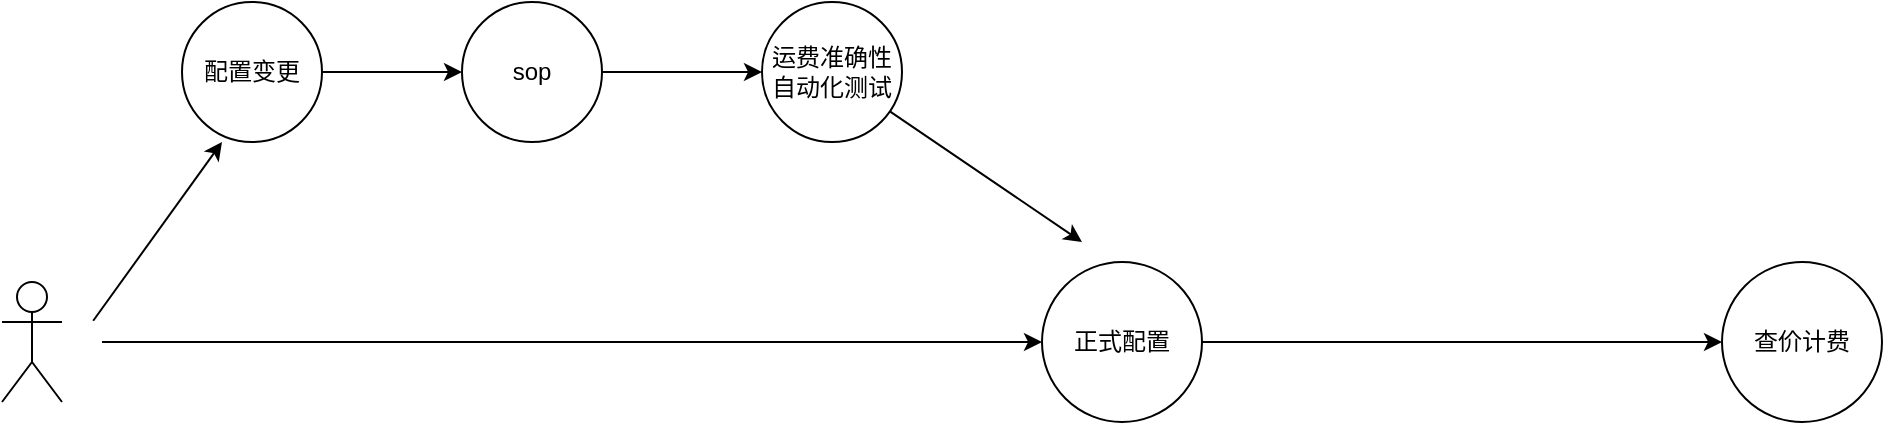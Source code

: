 <mxfile version="24.7.6">
  <diagram name="第 1 页" id="V5H9v4VFTSQlkIqhqSir">
    <mxGraphModel dx="1633" dy="876" grid="1" gridSize="10" guides="1" tooltips="1" connect="1" arrows="1" fold="1" page="1" pageScale="1" pageWidth="827" pageHeight="1169" math="0" shadow="0">
      <root>
        <mxCell id="0" />
        <mxCell id="1" parent="0" />
        <mxCell id="Q8DNpA1c7x08gG5244Rf-5" style="edgeStyle=orthogonalEdgeStyle;rounded=0;orthogonalLoop=1;jettySize=auto;html=1;exitX=1;exitY=0.5;exitDx=0;exitDy=0;entryX=0;entryY=0.5;entryDx=0;entryDy=0;" edge="1" parent="1" source="Q8DNpA1c7x08gG5244Rf-1">
          <mxGeometry relative="1" as="geometry">
            <mxPoint x="1020" y="250" as="targetPoint" />
          </mxGeometry>
        </mxCell>
        <mxCell id="Q8DNpA1c7x08gG5244Rf-1" value="正式配置" style="ellipse;whiteSpace=wrap;html=1;aspect=fixed;fillColor=none;" vertex="1" parent="1">
          <mxGeometry x="680" y="210" width="80" height="80" as="geometry" />
        </mxCell>
        <mxCell id="Q8DNpA1c7x08gG5244Rf-4" value="" style="endArrow=classic;html=1;rounded=0;exitX=1;exitY=0.5;exitDx=0;exitDy=0;entryX=0;entryY=0.5;entryDx=0;entryDy=0;" edge="1" parent="1" target="Q8DNpA1c7x08gG5244Rf-1">
          <mxGeometry width="50" height="50" relative="1" as="geometry">
            <mxPoint x="210.0" y="250" as="sourcePoint" />
            <mxPoint x="310" y="310" as="targetPoint" />
          </mxGeometry>
        </mxCell>
        <mxCell id="Q8DNpA1c7x08gG5244Rf-11" style="edgeStyle=orthogonalEdgeStyle;rounded=0;orthogonalLoop=1;jettySize=auto;html=1;exitX=1;exitY=0.5;exitDx=0;exitDy=0;entryX=0;entryY=0.5;entryDx=0;entryDy=0;" edge="1" parent="1" source="Q8DNpA1c7x08gG5244Rf-6" target="Q8DNpA1c7x08gG5244Rf-9">
          <mxGeometry relative="1" as="geometry" />
        </mxCell>
        <mxCell id="Q8DNpA1c7x08gG5244Rf-6" value="配置变更" style="ellipse;whiteSpace=wrap;html=1;aspect=fixed;fillColor=none;" vertex="1" parent="1">
          <mxGeometry x="250" y="80" width="70" height="70" as="geometry" />
        </mxCell>
        <mxCell id="Q8DNpA1c7x08gG5244Rf-8" value="" style="endArrow=classic;html=1;rounded=0;exitX=1;exitY=0;exitDx=0;exitDy=0;" edge="1" parent="1">
          <mxGeometry width="50" height="50" relative="1" as="geometry">
            <mxPoint x="205.607" y="239.393" as="sourcePoint" />
            <mxPoint x="270" y="150" as="targetPoint" />
          </mxGeometry>
        </mxCell>
        <mxCell id="Q8DNpA1c7x08gG5244Rf-12" style="edgeStyle=orthogonalEdgeStyle;rounded=0;orthogonalLoop=1;jettySize=auto;html=1;exitX=1;exitY=0.5;exitDx=0;exitDy=0;entryX=0;entryY=0.5;entryDx=0;entryDy=0;" edge="1" parent="1" source="Q8DNpA1c7x08gG5244Rf-9" target="Q8DNpA1c7x08gG5244Rf-10">
          <mxGeometry relative="1" as="geometry" />
        </mxCell>
        <mxCell id="Q8DNpA1c7x08gG5244Rf-9" value="sop" style="ellipse;whiteSpace=wrap;html=1;aspect=fixed;fillColor=none;" vertex="1" parent="1">
          <mxGeometry x="390" y="80" width="70" height="70" as="geometry" />
        </mxCell>
        <mxCell id="Q8DNpA1c7x08gG5244Rf-10" value="&lt;div class=&quot;lake-content&quot;&gt;&lt;span class=&quot;ne-text&quot;&gt;运费准确性自动化测试&lt;/span&gt;&lt;/div&gt;" style="ellipse;whiteSpace=wrap;html=1;aspect=fixed;fillColor=none;" vertex="1" parent="1">
          <mxGeometry x="540" y="80" width="70" height="70" as="geometry" />
        </mxCell>
        <mxCell id="Q8DNpA1c7x08gG5244Rf-13" value="" style="endArrow=classic;html=1;rounded=0;" edge="1" parent="1" source="Q8DNpA1c7x08gG5244Rf-10">
          <mxGeometry width="50" height="50" relative="1" as="geometry">
            <mxPoint x="216" y="249" as="sourcePoint" />
            <mxPoint x="700" y="200" as="targetPoint" />
          </mxGeometry>
        </mxCell>
        <mxCell id="Q8DNpA1c7x08gG5244Rf-14" value="查价计费" style="ellipse;whiteSpace=wrap;html=1;aspect=fixed;fillColor=none;" vertex="1" parent="1">
          <mxGeometry x="1020" y="210" width="80" height="80" as="geometry" />
        </mxCell>
        <mxCell id="Q8DNpA1c7x08gG5244Rf-15" value="" style="shape=umlActor;verticalLabelPosition=bottom;verticalAlign=top;html=1;outlineConnect=0;" vertex="1" parent="1">
          <mxGeometry x="160" y="220" width="30" height="60" as="geometry" />
        </mxCell>
      </root>
    </mxGraphModel>
  </diagram>
</mxfile>
